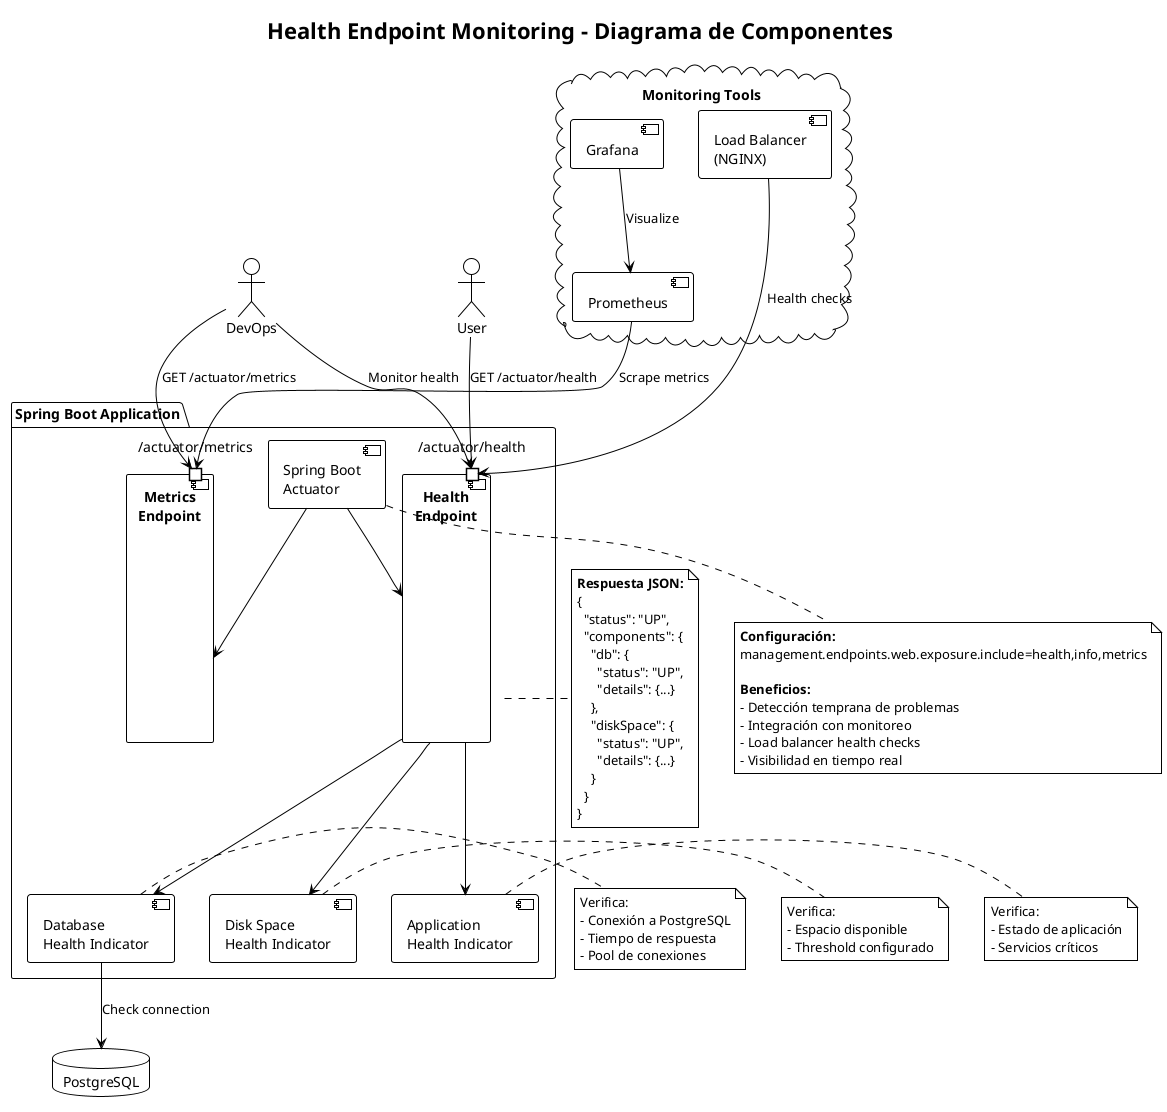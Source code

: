@startuml health-monitoring-component
!theme plain
title Health Endpoint Monitoring - Diagrama de Componentes

package "Spring Boot Application" {
  component "Spring Boot\nActuator" as Actuator
  
  component "Health\nEndpoint" as HealthEndpoint {
    port "/actuator/health" as healthPort
  }
  
  component "Database\nHealth Indicator" as DBHealth
  component "Disk Space\nHealth Indicator" as DiskHealth
  component "Application\nHealth Indicator" as AppHealth
  
  component "Metrics\nEndpoint" as Metrics {
    port "/actuator/metrics" as metricsPort
  }
}

database "PostgreSQL" as DB

cloud "Monitoring Tools" {
  component "Prometheus" as Prom
  component "Grafana" as Graf
  component "Load Balancer\n(NGINX)" as LB
}

actor "DevOps" as DevOps
actor "User" as User

' Relaciones internas
Actuator --> HealthEndpoint
Actuator --> Metrics
HealthEndpoint --> DBHealth
HealthEndpoint --> DiskHealth
HealthEndpoint --> AppHealth

DBHealth --> DB : Check connection

' Acceso externo
User --> healthPort : GET /actuator/health
DevOps --> healthPort : Monitor health
DevOps --> metricsPort : GET /actuator/metrics

LB --> healthPort : Health checks
Prom --> metricsPort : Scrape metrics
Graf --> Prom : Visualize

note right of HealthEndpoint
  **Respuesta JSON:**
  {
    "status": "UP",
    "components": {
      "db": {
        "status": "UP",
        "details": {...}
      },
      "diskSpace": {
        "status": "UP",
        "details": {...}
      }
    }
  }
end note

note right of DBHealth
  Verifica:
  - Conexión a PostgreSQL
  - Tiempo de respuesta
  - Pool de conexiones
end note

note right of DiskHealth
  Verifica:
  - Espacio disponible
  - Threshold configurado
end note

note right of AppHealth
  Verifica:
  - Estado de aplicación
  - Servicios críticos
end note

note bottom of Actuator
  **Configuración:**
  management.endpoints.web.exposure.include=health,info,metrics
  
  **Beneficios:**
  - Detección temprana de problemas
  - Integración con monitoreo
  - Load balancer health checks
  - Visibilidad en tiempo real
end note

@enduml
